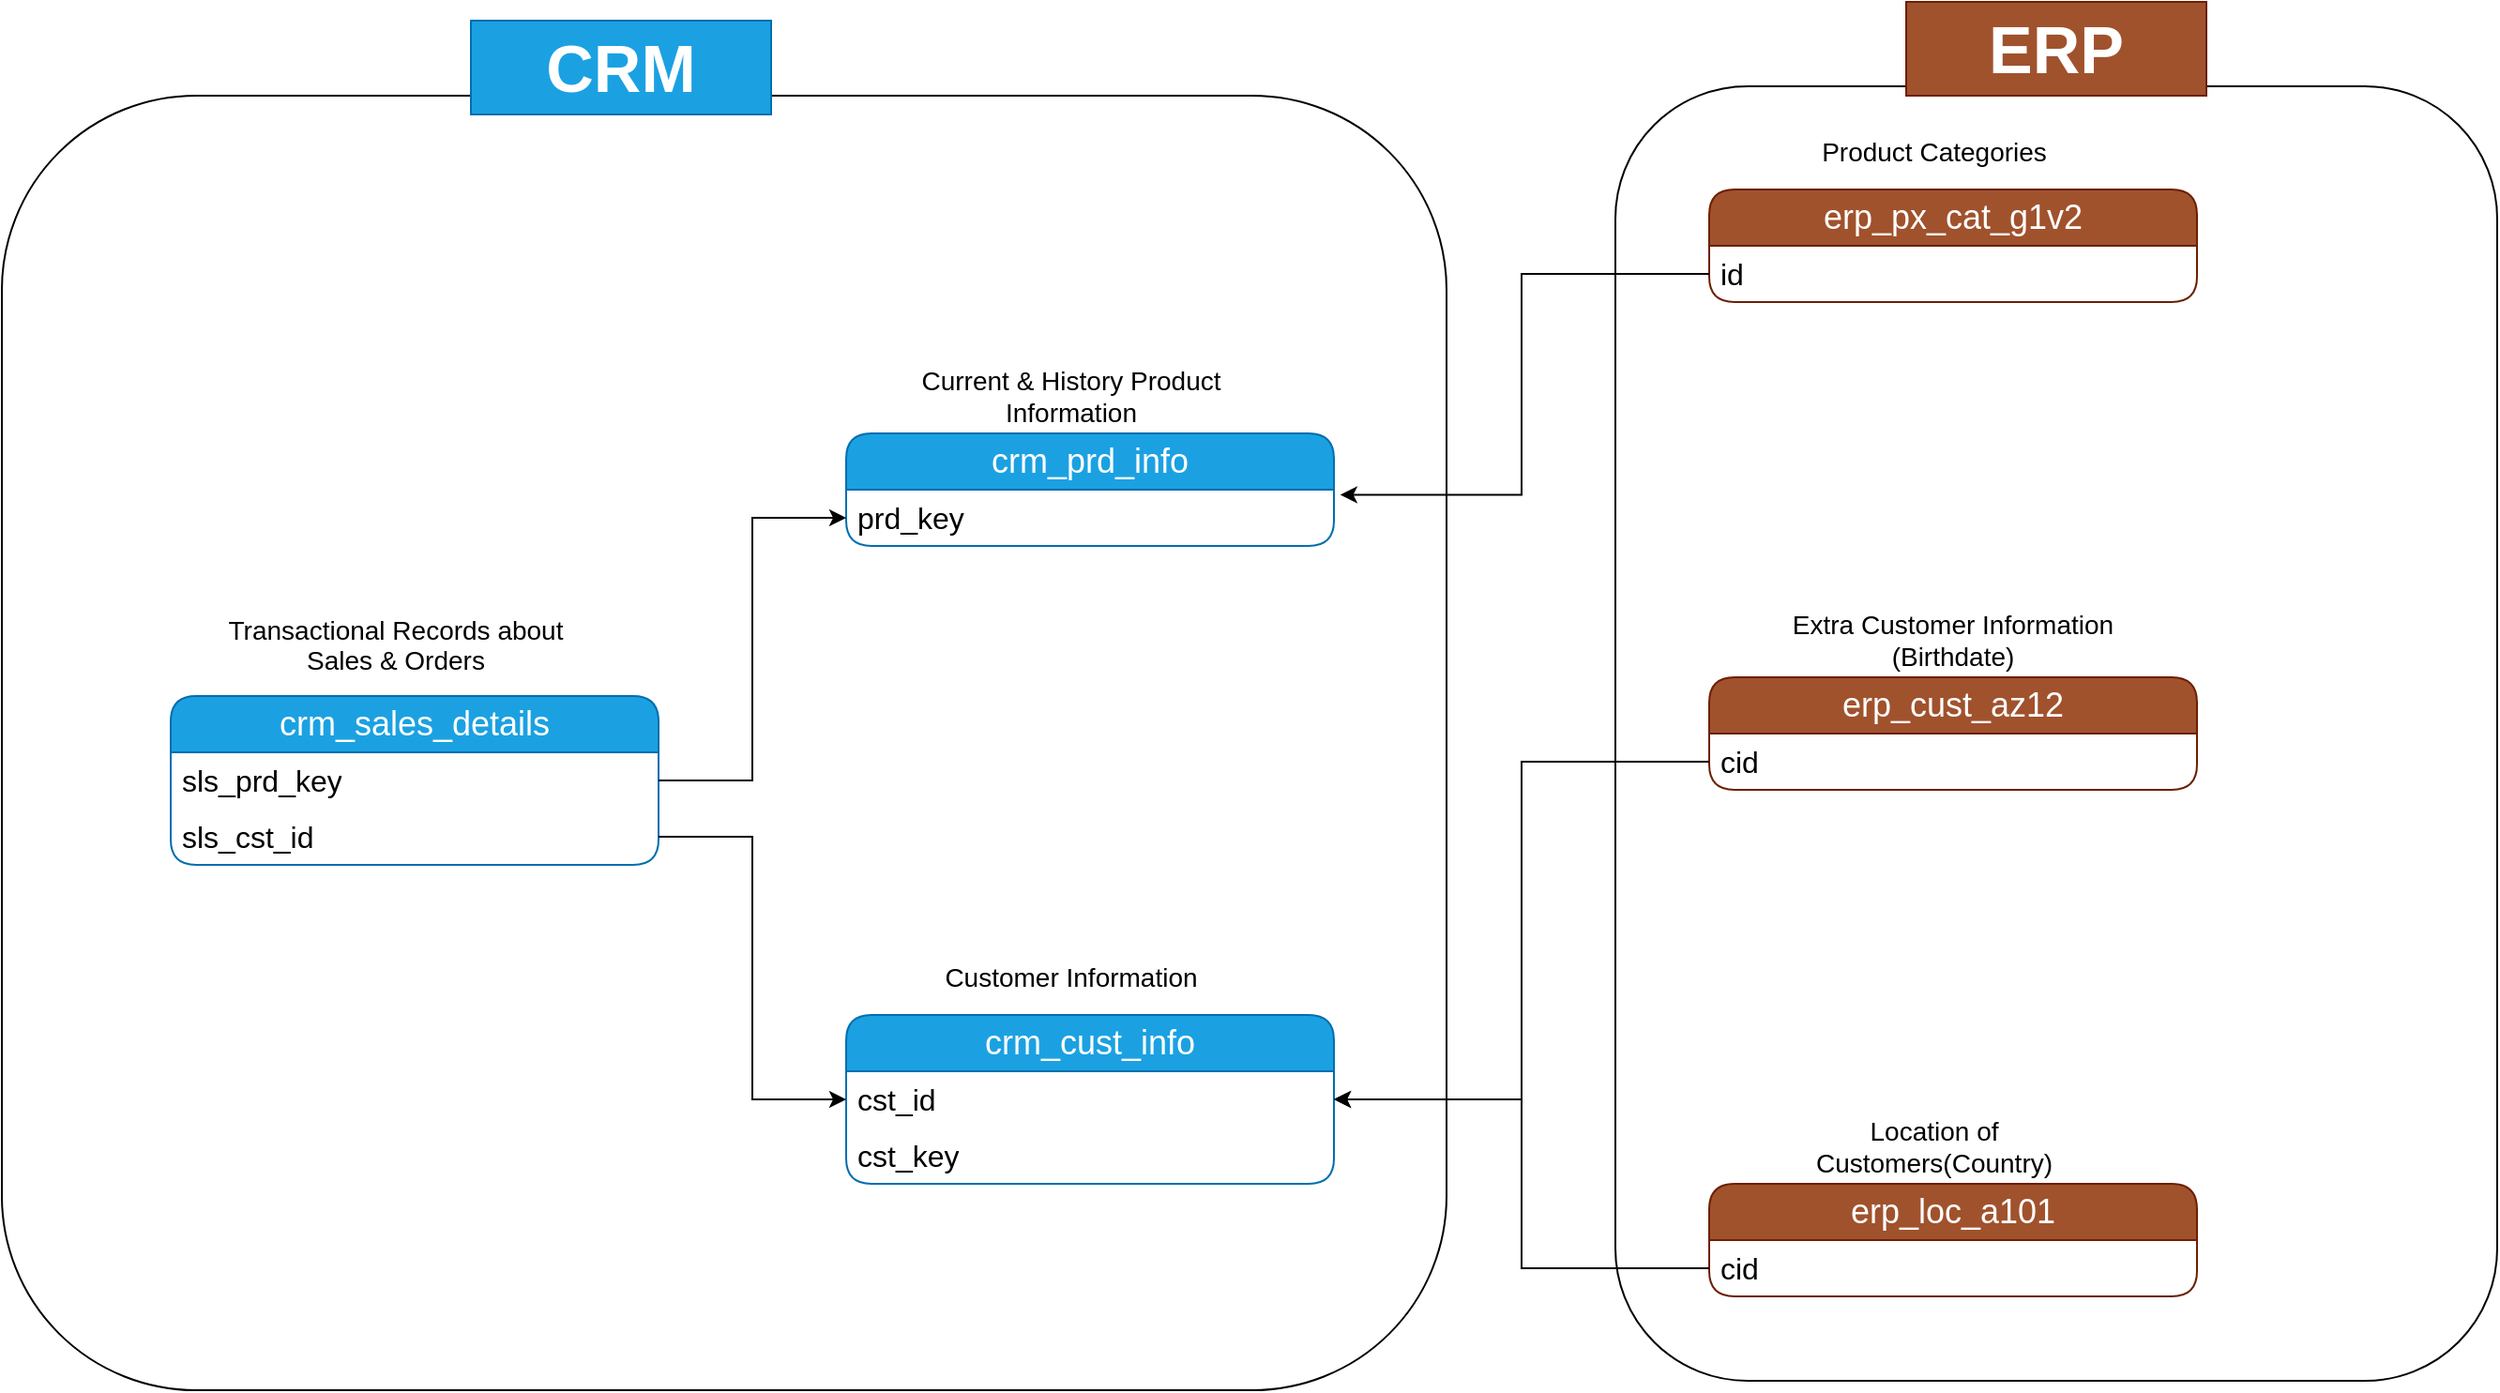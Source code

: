 <mxfile version="28.1.0">
  <diagram name="Page-1" id="_puGiVhJ7U3R_yOePAXN">
    <mxGraphModel dx="1296" dy="1940" grid="1" gridSize="10" guides="1" tooltips="1" connect="1" arrows="1" fold="1" page="1" pageScale="1" pageWidth="850" pageHeight="1100" math="0" shadow="0">
      <root>
        <mxCell id="0" />
        <mxCell id="1" parent="0" />
        <mxCell id="qdCnVolV_c81JW6mIc69-1" value="crm_sales_details" style="swimlane;fontStyle=0;childLayout=stackLayout;horizontal=1;startSize=30;horizontalStack=0;resizeParent=1;resizeParentMax=0;resizeLast=0;collapsible=1;marginBottom=0;whiteSpace=wrap;html=1;rounded=1;fillColor=#1ba1e2;fontColor=#ffffff;strokeColor=#006EAF;fontSize=18;" vertex="1" parent="1">
          <mxGeometry x="130" y="180" width="260" height="90" as="geometry">
            <mxRectangle x="130" y="200" width="140" height="30" as="alternateBounds" />
          </mxGeometry>
        </mxCell>
        <mxCell id="qdCnVolV_c81JW6mIc69-2" value="sls_prd_key" style="text;strokeColor=none;fillColor=none;align=left;verticalAlign=middle;spacingLeft=4;spacingRight=4;overflow=hidden;points=[[0,0.5],[1,0.5]];portConstraint=eastwest;rotatable=0;whiteSpace=wrap;html=1;fontSize=16;" vertex="1" parent="qdCnVolV_c81JW6mIc69-1">
          <mxGeometry y="30" width="260" height="30" as="geometry" />
        </mxCell>
        <mxCell id="qdCnVolV_c81JW6mIc69-3" value="sls_cst_id" style="text;strokeColor=none;fillColor=none;align=left;verticalAlign=middle;spacingLeft=4;spacingRight=4;overflow=hidden;points=[[0,0.5],[1,0.5]];portConstraint=eastwest;rotatable=0;whiteSpace=wrap;html=1;fontSize=16;" vertex="1" parent="qdCnVolV_c81JW6mIc69-1">
          <mxGeometry y="60" width="260" height="30" as="geometry" />
        </mxCell>
        <mxCell id="qdCnVolV_c81JW6mIc69-5" value="&lt;font style=&quot;font-size: 14px;&quot;&gt;Transactional Records about Sales &amp;amp; Orders&lt;/font&gt;&lt;div&gt;&lt;br&gt;&lt;/div&gt;" style="text;html=1;align=center;verticalAlign=middle;whiteSpace=wrap;rounded=0;" vertex="1" parent="1">
          <mxGeometry x="150" y="140" width="200" height="40" as="geometry" />
        </mxCell>
        <mxCell id="qdCnVolV_c81JW6mIc69-6" value="crm_cust_info" style="swimlane;fontStyle=0;childLayout=stackLayout;horizontal=1;startSize=30;horizontalStack=0;resizeParent=1;resizeParentMax=0;resizeLast=0;collapsible=1;marginBottom=0;whiteSpace=wrap;html=1;rounded=1;fillColor=#1ba1e2;fontColor=#ffffff;strokeColor=#006EAF;fontSize=18;" vertex="1" parent="1">
          <mxGeometry x="490" y="350" width="260" height="90" as="geometry">
            <mxRectangle x="130" y="200" width="140" height="30" as="alternateBounds" />
          </mxGeometry>
        </mxCell>
        <mxCell id="qdCnVolV_c81JW6mIc69-7" value="cst_id" style="text;strokeColor=none;fillColor=none;align=left;verticalAlign=middle;spacingLeft=4;spacingRight=4;overflow=hidden;points=[[0,0.5],[1,0.5]];portConstraint=eastwest;rotatable=0;whiteSpace=wrap;html=1;fontSize=16;" vertex="1" parent="qdCnVolV_c81JW6mIc69-6">
          <mxGeometry y="30" width="260" height="30" as="geometry" />
        </mxCell>
        <mxCell id="qdCnVolV_c81JW6mIc69-8" value="cst_key" style="text;strokeColor=none;fillColor=none;align=left;verticalAlign=middle;spacingLeft=4;spacingRight=4;overflow=hidden;points=[[0,0.5],[1,0.5]];portConstraint=eastwest;rotatable=0;whiteSpace=wrap;html=1;fontSize=16;" vertex="1" parent="qdCnVolV_c81JW6mIc69-6">
          <mxGeometry y="60" width="260" height="30" as="geometry" />
        </mxCell>
        <mxCell id="qdCnVolV_c81JW6mIc69-9" value="&lt;div&gt;&lt;span style=&quot;font-size: 14px;&quot;&gt;Customer Information&lt;/span&gt;&lt;/div&gt;" style="text;html=1;align=center;verticalAlign=middle;whiteSpace=wrap;rounded=0;" vertex="1" parent="1">
          <mxGeometry x="510" y="310" width="200" height="40" as="geometry" />
        </mxCell>
        <mxCell id="qdCnVolV_c81JW6mIc69-11" value="crm_prd_info" style="swimlane;fontStyle=0;childLayout=stackLayout;horizontal=1;startSize=30;horizontalStack=0;resizeParent=1;resizeParentMax=0;resizeLast=0;collapsible=1;marginBottom=0;whiteSpace=wrap;html=1;rounded=1;fillColor=#1ba1e2;fontColor=#ffffff;strokeColor=#006EAF;fontSize=18;" vertex="1" parent="1">
          <mxGeometry x="490" y="40" width="260" height="60" as="geometry">
            <mxRectangle x="130" y="200" width="140" height="30" as="alternateBounds" />
          </mxGeometry>
        </mxCell>
        <mxCell id="qdCnVolV_c81JW6mIc69-12" value="prd_key" style="text;strokeColor=none;fillColor=none;align=left;verticalAlign=middle;spacingLeft=4;spacingRight=4;overflow=hidden;points=[[0,0.5],[1,0.5]];portConstraint=eastwest;rotatable=0;whiteSpace=wrap;html=1;fontSize=16;" vertex="1" parent="qdCnVolV_c81JW6mIc69-11">
          <mxGeometry y="30" width="260" height="30" as="geometry" />
        </mxCell>
        <mxCell id="qdCnVolV_c81JW6mIc69-14" value="&lt;div&gt;&lt;span style=&quot;font-size: 14px;&quot;&gt;Current &amp;amp; History Product Information&lt;/span&gt;&lt;/div&gt;" style="text;html=1;align=center;verticalAlign=middle;whiteSpace=wrap;rounded=0;" vertex="1" parent="1">
          <mxGeometry x="510" width="200" height="40" as="geometry" />
        </mxCell>
        <mxCell id="qdCnVolV_c81JW6mIc69-15" style="edgeStyle=orthogonalEdgeStyle;rounded=0;orthogonalLoop=1;jettySize=auto;html=1;exitX=1;exitY=0.5;exitDx=0;exitDy=0;entryX=0;entryY=0.5;entryDx=0;entryDy=0;" edge="1" parent="1" source="qdCnVolV_c81JW6mIc69-2" target="qdCnVolV_c81JW6mIc69-12">
          <mxGeometry relative="1" as="geometry" />
        </mxCell>
        <mxCell id="qdCnVolV_c81JW6mIc69-16" style="edgeStyle=orthogonalEdgeStyle;rounded=0;orthogonalLoop=1;jettySize=auto;html=1;exitX=1;exitY=0.5;exitDx=0;exitDy=0;entryX=0;entryY=0.5;entryDx=0;entryDy=0;" edge="1" parent="1" source="qdCnVolV_c81JW6mIc69-3" target="qdCnVolV_c81JW6mIc69-7">
          <mxGeometry relative="1" as="geometry" />
        </mxCell>
        <mxCell id="qdCnVolV_c81JW6mIc69-17" value="erp_px_cat_g1v2" style="swimlane;fontStyle=0;childLayout=stackLayout;horizontal=1;startSize=30;horizontalStack=0;resizeParent=1;resizeParentMax=0;resizeLast=0;collapsible=1;marginBottom=0;whiteSpace=wrap;html=1;rounded=1;fillColor=#a0522d;fontColor=#ffffff;strokeColor=#6D1F00;fontSize=18;" vertex="1" parent="1">
          <mxGeometry x="950" y="-90" width="260" height="60" as="geometry">
            <mxRectangle x="130" y="200" width="140" height="30" as="alternateBounds" />
          </mxGeometry>
        </mxCell>
        <mxCell id="qdCnVolV_c81JW6mIc69-18" value="id" style="text;strokeColor=none;fillColor=none;align=left;verticalAlign=middle;spacingLeft=4;spacingRight=4;overflow=hidden;points=[[0,0.5],[1,0.5]];portConstraint=eastwest;rotatable=0;whiteSpace=wrap;html=1;fontSize=16;" vertex="1" parent="qdCnVolV_c81JW6mIc69-17">
          <mxGeometry y="30" width="260" height="30" as="geometry" />
        </mxCell>
        <mxCell id="qdCnVolV_c81JW6mIc69-20" value="&lt;div&gt;&lt;span style=&quot;font-size: 14px;&quot;&gt;Product Categories&lt;/span&gt;&lt;/div&gt;" style="text;html=1;align=center;verticalAlign=middle;whiteSpace=wrap;rounded=0;" vertex="1" parent="1">
          <mxGeometry x="970" y="-130" width="200" height="40" as="geometry" />
        </mxCell>
        <mxCell id="qdCnVolV_c81JW6mIc69-21" value="erp_cust_az12" style="swimlane;fontStyle=0;childLayout=stackLayout;horizontal=1;startSize=30;horizontalStack=0;resizeParent=1;resizeParentMax=0;resizeLast=0;collapsible=1;marginBottom=0;whiteSpace=wrap;html=1;rounded=1;fillColor=#a0522d;fontColor=#ffffff;strokeColor=#6D1F00;fontSize=18;" vertex="1" parent="1">
          <mxGeometry x="950" y="170" width="260" height="60" as="geometry">
            <mxRectangle x="130" y="200" width="140" height="30" as="alternateBounds" />
          </mxGeometry>
        </mxCell>
        <mxCell id="qdCnVolV_c81JW6mIc69-22" value="cid" style="text;strokeColor=none;fillColor=none;align=left;verticalAlign=middle;spacingLeft=4;spacingRight=4;overflow=hidden;points=[[0,0.5],[1,0.5]];portConstraint=eastwest;rotatable=0;whiteSpace=wrap;html=1;fontSize=16;" vertex="1" parent="qdCnVolV_c81JW6mIc69-21">
          <mxGeometry y="30" width="260" height="30" as="geometry" />
        </mxCell>
        <mxCell id="qdCnVolV_c81JW6mIc69-24" value="&lt;div&gt;&lt;span style=&quot;font-size: 14px;&quot;&gt;Extra Customer Information (Birthdate)&lt;/span&gt;&lt;/div&gt;" style="text;html=1;align=center;verticalAlign=middle;whiteSpace=wrap;rounded=0;" vertex="1" parent="1">
          <mxGeometry x="980" y="130" width="200" height="40" as="geometry" />
        </mxCell>
        <mxCell id="qdCnVolV_c81JW6mIc69-25" value="erp_loc_a101" style="swimlane;fontStyle=0;childLayout=stackLayout;horizontal=1;startSize=30;horizontalStack=0;resizeParent=1;resizeParentMax=0;resizeLast=0;collapsible=1;marginBottom=0;whiteSpace=wrap;html=1;rounded=1;fillColor=#a0522d;fontColor=#ffffff;strokeColor=#6D1F00;fontSize=18;" vertex="1" parent="1">
          <mxGeometry x="950" y="440" width="260" height="60" as="geometry">
            <mxRectangle x="130" y="200" width="140" height="30" as="alternateBounds" />
          </mxGeometry>
        </mxCell>
        <mxCell id="qdCnVolV_c81JW6mIc69-26" value="cid" style="text;strokeColor=none;fillColor=none;align=left;verticalAlign=middle;spacingLeft=4;spacingRight=4;overflow=hidden;points=[[0,0.5],[1,0.5]];portConstraint=eastwest;rotatable=0;whiteSpace=wrap;html=1;fontSize=16;" vertex="1" parent="qdCnVolV_c81JW6mIc69-25">
          <mxGeometry y="30" width="260" height="30" as="geometry" />
        </mxCell>
        <mxCell id="qdCnVolV_c81JW6mIc69-28" value="&lt;div&gt;&lt;span style=&quot;font-size: 14px;&quot;&gt;Location of Customers(Country)&lt;/span&gt;&lt;/div&gt;" style="text;html=1;align=center;verticalAlign=middle;whiteSpace=wrap;rounded=0;" vertex="1" parent="1">
          <mxGeometry x="970" y="400" width="200" height="40" as="geometry" />
        </mxCell>
        <mxCell id="qdCnVolV_c81JW6mIc69-29" style="edgeStyle=orthogonalEdgeStyle;rounded=0;orthogonalLoop=1;jettySize=auto;html=1;exitX=0;exitY=0.5;exitDx=0;exitDy=0;entryX=1.013;entryY=0.09;entryDx=0;entryDy=0;entryPerimeter=0;" edge="1" parent="1" source="qdCnVolV_c81JW6mIc69-18" target="qdCnVolV_c81JW6mIc69-12">
          <mxGeometry relative="1" as="geometry" />
        </mxCell>
        <mxCell id="qdCnVolV_c81JW6mIc69-30" style="edgeStyle=orthogonalEdgeStyle;rounded=0;orthogonalLoop=1;jettySize=auto;html=1;entryX=1;entryY=0.5;entryDx=0;entryDy=0;" edge="1" parent="1" source="qdCnVolV_c81JW6mIc69-22" target="qdCnVolV_c81JW6mIc69-7">
          <mxGeometry relative="1" as="geometry" />
        </mxCell>
        <mxCell id="qdCnVolV_c81JW6mIc69-31" style="edgeStyle=orthogonalEdgeStyle;rounded=0;orthogonalLoop=1;jettySize=auto;html=1;entryX=1;entryY=0.5;entryDx=0;entryDy=0;" edge="1" parent="1" source="qdCnVolV_c81JW6mIc69-26" target="qdCnVolV_c81JW6mIc69-7">
          <mxGeometry relative="1" as="geometry" />
        </mxCell>
        <mxCell id="qdCnVolV_c81JW6mIc69-32" value="" style="rounded=1;whiteSpace=wrap;html=1;fillColor=none;" vertex="1" parent="1">
          <mxGeometry x="40" y="-140" width="770" height="690" as="geometry" />
        </mxCell>
        <mxCell id="qdCnVolV_c81JW6mIc69-33" value="" style="rounded=1;whiteSpace=wrap;html=1;fillColor=none;" vertex="1" parent="1">
          <mxGeometry x="900" y="-145" width="470" height="690" as="geometry" />
        </mxCell>
        <mxCell id="qdCnVolV_c81JW6mIc69-34" value="&lt;b&gt;&lt;font style=&quot;font-size: 35px;&quot;&gt;CRM&lt;/font&gt;&lt;/b&gt;" style="text;html=1;align=center;verticalAlign=middle;whiteSpace=wrap;rounded=0;fillColor=#1ba1e2;fontColor=#ffffff;strokeColor=#006EAF;" vertex="1" parent="1">
          <mxGeometry x="290" y="-180" width="160" height="50" as="geometry" />
        </mxCell>
        <mxCell id="qdCnVolV_c81JW6mIc69-35" value="&lt;b&gt;&lt;font style=&quot;font-size: 35px;&quot;&gt;ERP&lt;/font&gt;&lt;/b&gt;" style="text;html=1;align=center;verticalAlign=middle;whiteSpace=wrap;rounded=0;fillColor=#a0522d;fontColor=#ffffff;strokeColor=#6D1F00;" vertex="1" parent="1">
          <mxGeometry x="1055" y="-190" width="160" height="50" as="geometry" />
        </mxCell>
      </root>
    </mxGraphModel>
  </diagram>
</mxfile>
